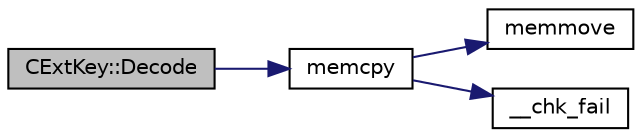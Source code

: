 digraph "CExtKey::Decode"
{
  edge [fontname="Helvetica",fontsize="10",labelfontname="Helvetica",labelfontsize="10"];
  node [fontname="Helvetica",fontsize="10",shape=record];
  rankdir="LR";
  Node0 [label="CExtKey::Decode",height=0.2,width=0.4,color="black", fillcolor="grey75", style="filled", fontcolor="black"];
  Node0 -> Node1 [color="midnightblue",fontsize="10",style="solid",fontname="Helvetica"];
  Node1 [label="memcpy",height=0.2,width=0.4,color="black", fillcolor="white", style="filled",URL="$d5/d9f/glibc__compat_8cpp.html#a0f46826ab0466591e136db24394923cf"];
  Node1 -> Node2 [color="midnightblue",fontsize="10",style="solid",fontname="Helvetica"];
  Node2 [label="memmove",height=0.2,width=0.4,color="black", fillcolor="white", style="filled",URL="$d5/d9f/glibc__compat_8cpp.html#a9778d49e9029dd75bc53ecbbf9f5e9a1"];
  Node1 -> Node3 [color="midnightblue",fontsize="10",style="solid",fontname="Helvetica"];
  Node3 [label="__chk_fail",height=0.2,width=0.4,color="black", fillcolor="white", style="filled",URL="$d5/d9f/glibc__compat_8cpp.html#a424ac71631da5ada2976630ff67051d1"];
}
